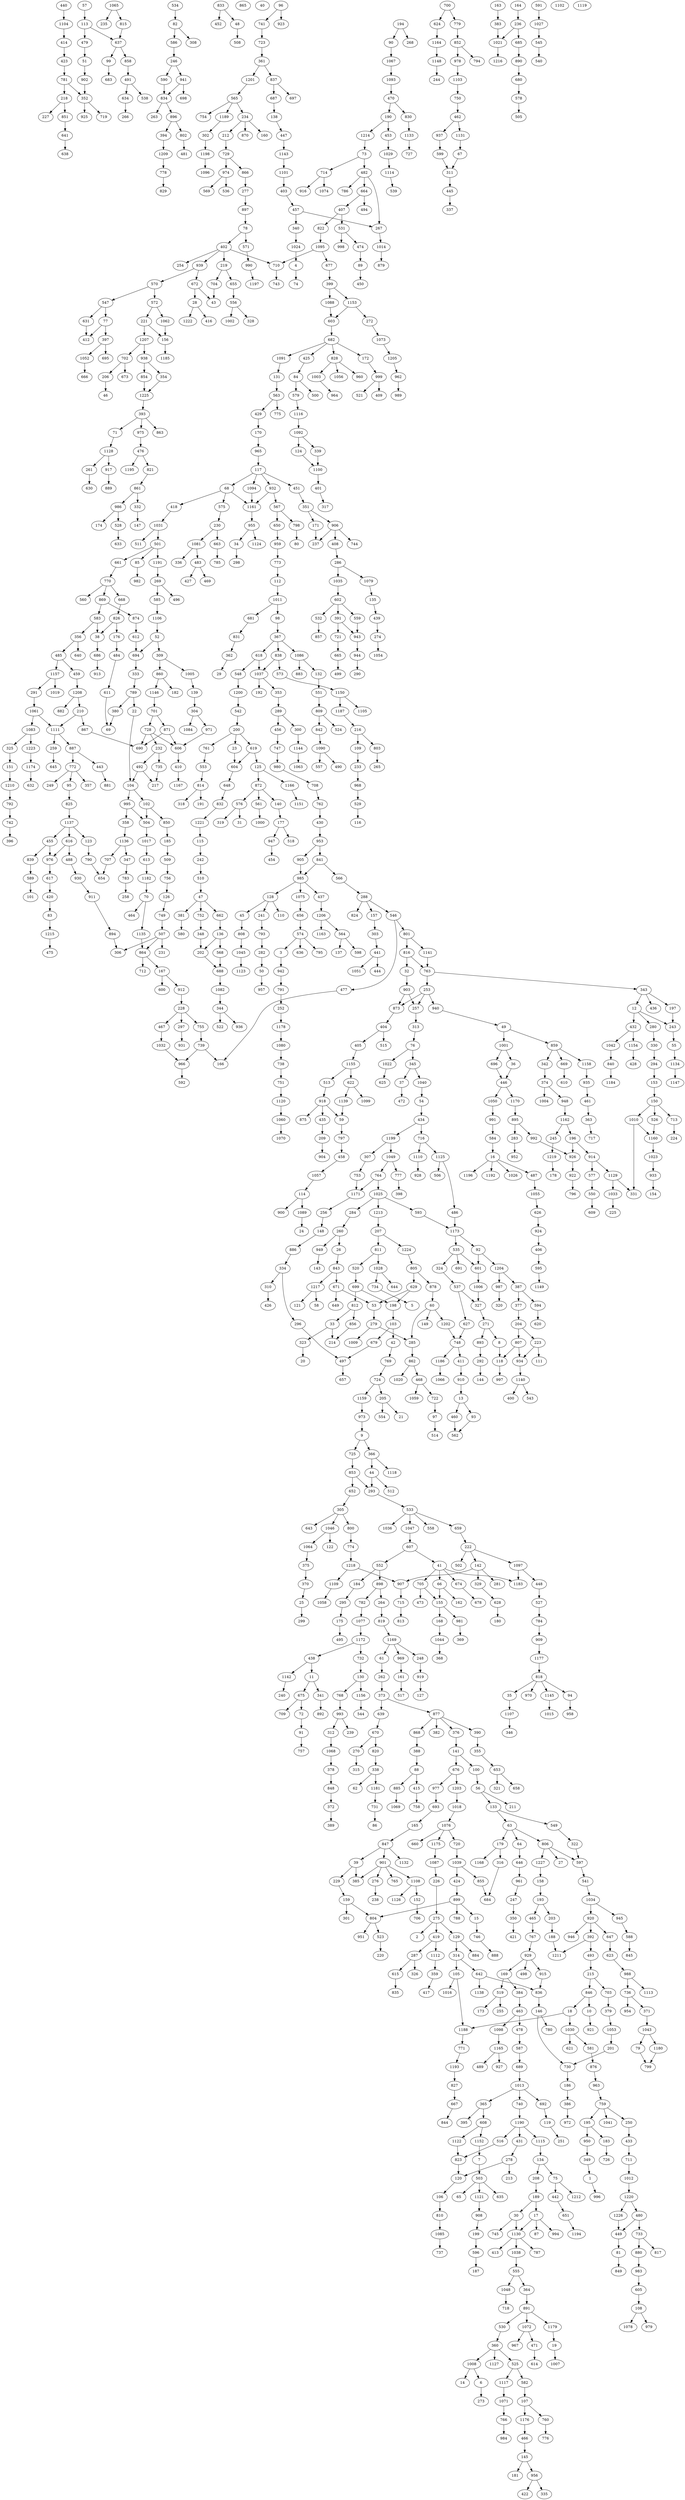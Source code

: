 digraph {
440 -> {1104}
534 -> {82}
833 -> {452,48}
865 -> {}
40 -> {}
48 -> {508}
57 -> {113}
96 -> {741,923}
700 -> {624,779}
1104 -> {414}
163 -> {383}
164 -> {236}
194 -> {90,268}
452 -> {}
591 -> {1027}
1065 -> {235,815}
1102 -> {}
1119 -> {}
82 -> {586,308}
113 -> {479,637}
236 -> {685,1021}
383 -> {1021}
414 -> {423}
508 -> {}
741 -> {723}
923 -> {}
423 -> {781}
624 -> {1164}
685 -> {890}
723 -> {361}
779 -> {852}
815 -> {637}
1021 -> {1216}
1027 -> {545}
90 -> {1067}
235 -> {}
268 -> {}
308 -> {}
479 -> {51}
586 -> {246}
1164 -> {1148}
637 -> {99,858}
781 -> {218,352}
890 -> {680}
1067 -> {1093}
1148 -> {244}
218 -> {851,227}
244 -> {}
246 -> {941,590}
361 -> {1201,837}
545 -> {540}
680 -> {578}
858 -> {491}
1093 -> {470}
1216 -> {}
51 -> {902}
99 -> {683}
837 -> {697,687}
851 -> {641}
852 -> {978,794}
941 -> {834,698}
1201 -> {565}
491 -> {634,538}
565 -> {1189,234,754}
578 -> {505}
590 -> {834}
697 -> {}
698 -> {}
227 -> {}
470 -> {190,830}
538 -> {}
687 -> {138}
754 -> {}
794 -> {}
834 -> {263,896}
902 -> {352}
978 -> {1103}
138 -> {447}
234 -> {212,870,160}
505 -> {}
540 -> {}
683 -> {}
190 -> {1214,453}
352 -> {719,925}
634 -> {266}
830 -> {1133}
896 -> {394,802}
263 -> {}
266 -> {}
394 -> {1209}
641 -> {638}
802 -> {481}
1133 -> {727}
160 -> {}
212 -> {729}
447 -> {1143}
453 -> {1029}
719 -> {}
727 -> {}
870 -> {}
1103 -> {750}
1189 -> {302}
1214 -> {73}
302 -> {1198}
925 -> {}
1209 -> {778}
481 -> {}
638 -> {}
729 -> {974,866}
750 -> {462}
1029 -> {1114}
1143 -> {1101}
1198 -> {1096}
1096 -> {}
1101 -> {403}
1114 -> {539}
73 -> {714,482}
462 -> {937,1131}
539 -> {}
778 -> {829}
866 -> {277}
974 -> {536,569}
714 -> {1074,916}
829 -> {}
277 -> {897}
403 -> {457}
569 -> {}
937 -> {599}
1131 -> {67}
457 -> {267,340}
482 -> {267,664,786}
536 -> {}
599 -> {311}
1074 -> {}
67 -> {311}
664 -> {494,407}
786 -> {}
916 -> {}
897 -> {78}
267 -> {1014}
340 -> {1024}
311 -> {445}
407 -> {531,822}
494 -> {}
1014 -> {879}
78 -> {402,571}
445 -> {337}
879 -> {}
531 -> {474,998}
571 -> {990}
1024 -> {4}
4 -> {74}
337 -> {}
474 -> {89}
822 -> {1095}
402 -> {939,710,219,254}
990 -> {1197}
219 -> {704,655}
939 -> {570,672}
998 -> {}
74 -> {}
89 -> {450}
1095 -> {710,677}
1197 -> {}
254 -> {}
450 -> {}
570 -> {572,547}
655 -> {556}
710 -> {743}
672 -> {43,28}
677 -> {399}
704 -> {43}
743 -> {}
43 -> {}
547 -> {631,77}
556 -> {1002,328}
572 -> {221,1062}
28 -> {1222,416}
328 -> {}
399 -> {1153,1088}
631 -> {412}
77 -> {412,397}
221 -> {1207,156}
1088 -> {603}
1222 -> {}
397 -> {695,1052}
412 -> {}
1002 -> {}
1062 -> {156}
1153 -> {603,272}
1207 -> {702,938}
272 -> {1073}
416 -> {}
695 -> {}
702 -> {206,673}
1073 -> {1205}
156 -> {1185}
603 -> {682}
938 -> {854,354}
1052 -> {666}
666 -> {}
673 -> {}
1205 -> {962}
206 -> {46}
1185 -> {}
354 -> {1225}
682 -> {425,828,172,1091}
854 -> {1225}
962 -> {989}
425 -> {84}
989 -> {}
1225 -> {393}
46 -> {}
84 -> {500,579}
1091 -> {131}
172 -> {999}
393 -> {863,71,975}
579 -> {1116}
828 -> {960,1003,1056}
863 -> {}
1116 -> {1092}
71 -> {1128}
131 -> {563}
500 -> {}
960 -> {}
1056 -> {}
975 -> {476}
999 -> {521,409}
1003 -> {964}
1092 -> {124,339}
409 -> {}
124 -> {1100}
339 -> {1100}
476 -> {1195,821}
521 -> {}
964 -> {}
563 -> {775,429}
821 -> {861}
1100 -> {401}
1195 -> {}
775 -> {}
1128 -> {261,917}
917 -> {889}
261 -> {630}
401 -> {317}
429 -> {170}
861 -> {986,332}
889 -> {}
170 -> {965}
332 -> {147}
147 -> {}
317 -> {}
630 -> {}
986 -> {174,528}
174 -> {}
528 -> {633}
965 -> {117}
117 -> {932,1094,451,68}
451 -> {351}
932 -> {1161,567}
68 -> {418,1161,575}
351 -> {171,906}
575 -> {230}
1094 -> {1161}
230 -> {663,1081}
418 -> {1031}
567 -> {650,798}
633 -> {}
906 -> {237,408,744}
171 -> {237}
1031 -> {501,511}
1081 -> {336,483}
1161 -> {955}
336 -> {}
663 -> {785}
798 -> {80}
955 -> {34,1124}
237 -> {}
408 -> {286}
650 -> {959}
744 -> {}
1124 -> {}
34 -> {298}
80 -> {}
286 -> {1035,1079}
483 -> {469,427}
501 -> {661,85,1191}
511 -> {}
785 -> {}
85 -> {982}
427 -> {}
469 -> {}
959 -> {773}
1079 -> {135}
298 -> {}
982 -> {}
661 -> {770}
773 -> {112}
1035 -> {602}
1191 -> {269}
112 -> {1011}
135 -> {439}
1011 -> {681,98}
269 -> {496,585}
602 -> {532,559,391}
681 -> {831}
770 -> {668,560,869}
391 -> {721,943}
439 -> {274}
532 -> {857}
585 -> {1106}
98 -> {367}
274 -> {1054}
496 -> {}
559 -> {943}
560 -> {}
668 -> {826}
721 -> {665}
831 -> {362}
857 -> {}
869 -> {583,874}
1106 -> {52}
826 -> {38,176}
1054 -> {}
362 -> {29}
52 -> {309,694}
583 -> {356,38}
665 -> {499}
874 -> {612}
943 -> {944}
176 -> {484}
499 -> {}
612 -> {694}
29 -> {}
38 -> {686}
367 -> {618,838,1086}
309 -> {860,1005}
356 -> {640,485}
618 -> {548,1037}
944 -> {290}
1086 -> {132,883}
548 -> {1200}
640 -> {}
686 -> {913}
694 -> {333}
838 -> {1037,573}
860 -> {182,1146}
883 -> {}
132 -> {551}
290 -> {}
485 -> {1157,459}
333 -> {789}
484 -> {611}
551 -> {809}
573 -> {1150}
913 -> {}
1005 -> {139}
1037 -> {192,353}
1146 -> {701}
182 -> {}
459 -> {1208}
611 -> {69}
789 -> {380,22}
22 -> {104}
192 -> {}
701 -> {871,728}
1157 -> {1019,291}
1200 -> {542}
139 -> {304}
291 -> {1061}
353 -> {289}
809 -> {842,524}
1150 -> {1187,1105}
380 -> {69}
871 -> {606,690}
1208 -> {210,882}
69 -> {}
524 -> {}
542 -> {200}
728 -> {606,690,232}
842 -> {1090}
882 -> {}
1019 -> {}
1061 -> {1111,1083}
1105 -> {}
1187 -> {216}
210 -> {1111,867}
216 -> {803,109}
304 -> {971,1084}
109 -> {233}
232 -> {492,735}
289 -> {456,300}
803 -> {265}
1083 -> {325,1223}
1090 -> {490,557}
1111 -> {259,887}
200 -> {761,23,619}
325 -> {151}
735 -> {217}
867 -> {690}
971 -> {606}
1223 -> {1174}
233 -> {968}
265 -> {}
456 -> {747}
490 -> {}
492 -> {217,104}
606 -> {410}
1084 -> {}
217 -> {}
259 -> {645}
300 -> {1144}
410 -> {1167}
557 -> {}
747 -> {980}
887 -> {443,772}
968 -> {529}
1174 -> {632}
23 -> {604}
151 -> {1210}
632 -> {}
690 -> {}
980 -> {708}
104 -> {102,995}
708 -> {762}
761 -> {553}
772 -> {249,95,357}
1167 -> {}
95 -> {825}
249 -> {}
443 -> {881}
529 -> {116}
619 -> {604,125}
995 -> {358,504}
1144 -> {1063}
1210 -> {792}
357 -> {}
358 -> {1136}
553 -> {814}
604 -> {648}
792 -> {742}
102 -> {850,504}
116 -> {}
125 -> {1166,872}
645 -> {}
648 -> {832}
742 -> {396}
1063 -> {}
504 -> {1017}
825 -> {1137}
850 -> {185}
881 -> {}
762 -> {430}
814 -> {191,318}
832 -> {1221}
1136 -> {347,707}
1137 -> {616,455,123}
1166 -> {1151}
123 -> {790}
396 -> {}
430 -> {953}
185 -> {509}
191 -> {}
347 -> {783}
455 -> {839,976}
616 -> {488,976}
872 -> {576,561,140}
1017 -> {613}
1221 -> {115}
318 -> {}
488 -> {930}
613 -> {1182}
707 -> {654}
783 -> {258}
976 -> {617}
115 -> {242}
258 -> {}
576 -> {31,319}
617 -> {420}
790 -> {654}
839 -> {589}
953 -> {905,841}
31 -> {}
140 -> {177}
509 -> {756}
561 -> {1000}
589 -> {101}
654 -> {}
101 -> {}
177 -> {518,947}
242 -> {510}
756 -> {126}
841 -> {985,566}
905 -> {985}
126 -> {749}
319 -> {}
420 -> {83}
510 -> {47}
1182 -> {70}
47 -> {752,381,662}
518 -> {}
985 -> {128,1075,437}
1151 -> {}
70 -> {1135,464}
752 -> {348}
930 -> {911}
947 -> {454}
1000 -> {}
1075 -> {656}
83 -> {1215}
348 -> {202}
381 -> {580}
437 -> {1206}
454 -> {}
662 -> {136}
749 -> {507}
1135 -> {864}
128 -> {110,241,45}
464 -> {}
566 -> {288}
656 -> {574}
911 -> {894}
110 -> {}
136 -> {568,202}
241 -> {793}
1206 -> {564,1163}
1215 -> {475}
288 -> {157,824,546}
475 -> {}
564 -> {598,137}
580 -> {}
894 -> {306}
1163 -> {}
45 -> {808}
157 -> {303}
507 -> {231,306,864}
574 -> {795,636,3}
598 -> {}
137 -> {}
202 -> {688}
568 -> {688}
3 -> {942}
231 -> {}
303 -> {441}
546 -> {801,477}
688 -> {1082}
793 -> {282}
824 -> {}
282 -> {50}
306 -> {}
636 -> {}
795 -> {}
864 -> {712,167}
1082 -> {344}
441 -> {1051,444}
712 -> {}
801 -> {816,1141}
808 -> {1045}
50 -> {957}
167 -> {600,912}
444 -> {}
942 -> {791}
1051 -> {}
816 -> {763,32}
912 -> {228}
1141 -> {763}
791 -> {252}
1045 -> {1123}
32 -> {903}
252 -> {1178}
600 -> {}
763 -> {253,343}
228 -> {297,467,755}
903 -> {873,257}
1123 -> {}
343 -> {12,197,436}
477 -> {166}
957 -> {}
1178 -> {1080}
12 -> {432,243,280}
197 -> {243}
253 -> {873,257,940}
297 -> {931}
467 -> {1032}
755 -> {739}
873 -> {404}
257 -> {313}
436 -> {}
739 -> {166,966}
243 -> {55}
280 -> {330}
344 -> {522,936}
931 -> {}
940 -> {49}
1080 -> {738}
55 -> {1134}
313 -> {76}
404 -> {405,515}
738 -> {751}
1032 -> {966}
166 -> {}
432 -> {1154,1042}
751 -> {1120}
1134 -> {1147}
49 -> {859,1001}
76 -> {1022,345}
522 -> {}
1042 -> {840}
345 -> {37,1040}
405 -> {1155}
515 -> {}
859 -> {342,669,1158}
936 -> {}
966 -> {592}
1001 -> {36,696}
37 -> {472}
342 -> {374}
840 -> {1184}
1022 -> {625}
1120 -> {1060}
1147 -> {}
1154 -> {428}
36 -> {446}
374 -> {1004,948}
472 -> {}
592 -> {}
696 -> {446}
1040 -> {54}
1184 -> {}
330 -> {294}
625 -> {}
669 -> {610}
1004 -> {}
1155 -> {622,513}
1158 -> {935}
54 -> {434}
428 -> {}
513 -> {918}
622 -> {1139,1099}
446 -> {1170,1050}
610 -> {}
294 -> {153}
935 -> {461}
948 -> {1162}
1050 -> {991}
1139 -> {59}
153 -> {150}
918 -> {59,875,435}
991 -> {584}
1060 -> {1070}
1099 -> {}
1170 -> {895}
59 -> {797}
461 -> {363}
875 -> {}
895 -> {992,283}
1070 -> {}
150 -> {526,1010,713}
434 -> {1199,716}
435 -> {209}
1162 -> {245,196}
209 -> {904}
363 -> {717}
584 -> {16}
713 -> {224}
797 -> {458}
992 -> {926}
1010 -> {331,1160}
1199 -> {307,1049}
196 -> {914,926}
245 -> {1219}
283 -> {952}
458 -> {1057}
526 -> {1160}
224 -> {}
307 -> {753}
716 -> {1110,1125}
952 -> {}
1049 -> {777,764}
1160 -> {1023}
16 -> {1026,487,1196,1192}
717 -> {}
777 -> {398}
914 -> {1129,577}
1057 -> {114}
1219 -> {178}
114 -> {1089,900}
926 -> {922}
1023 -> {933}
1110 -> {928}
1125 -> {486,506}
1129 -> {1033,331}
753 -> {1171}
764 -> {1025,1171}
904 -> {}
922 -> {796}
1033 -> {225}
178 -> {}
225 -> {}
331 -> {}
398 -> {}
486 -> {1173}
487 -> {1055}
577 -> {550}
1025 -> {284,593,1213}
1026 -> {}
1171 -> {256}
1192 -> {}
1196 -> {}
284 -> {260}
796 -> {}
900 -> {}
933 -> {154}
1055 -> {626}
154 -> {}
256 -> {148}
506 -> {}
550 -> {609}
593 -> {1173}
626 -> {924}
928 -> {}
1089 -> {24}
148 -> {886}
609 -> {}
1213 -> {207}
207 -> {1224,811}
260 -> {949,26}
924 -> {406}
1173 -> {92,535}
24 -> {}
92 -> {1204,601}
811 -> {520,1028}
520 -> {699}
1028 -> {644,734}
26 -> {843}
535 -> {691,324,601}
644 -> {}
734 -> {5}
949 -> {143}
1224 -> {805}
601 -> {1006}
843 -> {1217,671}
1204 -> {387,987}
5 -> {}
406 -> {595}
699 -> {812,198}
805 -> {629,878}
886 -> {334}
987 -> {320}
320 -> {}
324 -> {537}
387 -> {377,594}
595 -> {1149}
629 -> {53,198}
691 -> {}
1006 -> {327}
198 -> {103}
334 -> {296,310}
537 -> {327,627}
594 -> {620}
671 -> {53,649}
812 -> {33,856}
878 -> {60}
1217 -> {121,58}
53 -> {279}
103 -> {679,42}
143 -> {}
327 -> {271}
377 -> {204}
620 -> {}
856 -> {214}
1149 -> {}
58 -> {}
121 -> {}
296 -> {497}
310 -> {426}
627 -> {748}
679 -> {497}
33 -> {214,323}
271 -> {893,8}
649 -> {}
42 -> {769}
60 -> {149,285,1202}
204 -> {223,807}
279 -> {1009,285}
426 -> {}
497 -> {657}
893 -> {292}
1202 -> {748}
8 -> {118}
214 -> {}
292 -> {144}
323 -> {20}
657 -> {}
748 -> {411,1186}
769 -> {724}
1009 -> {}
144 -> {}
149 -> {}
223 -> {111,934}
285 -> {862}
724 -> {205,1159}
807 -> {118,934}
1186 -> {1066}
111 -> {}
118 -> {997}
205 -> {554,21}
411 -> {910}
21 -> {}
910 -> {13}
997 -> {}
1066 -> {}
1159 -> {973}
20 -> {}
554 -> {}
862 -> {468,1020}
934 -> {1140}
973 -> {9}
9 -> {725,366}
13 -> {460,93}
468 -> {1059,722}
1020 -> {}
1140 -> {400,543}
93 -> {562}
366 -> {44,1118}
400 -> {}
460 -> {562}
543 -> {}
722 -> {97}
725 -> {853}
1059 -> {}
853 -> {293,652}
44 -> {512,293}
652 -> {305}
1118 -> {}
97 -> {514}
512 -> {}
562 -> {}
305 -> {1046,643,800}
293 -> {533}
514 -> {}
643 -> {}
1046 -> {1064,122}
122 -> {}
533 -> {558,659,1036,1047}
800 -> {774}
558 -> {}
659 -> {222}
774 -> {1218}
1036 -> {}
1047 -> {607}
1064 -> {375}
222 -> {142,1097,502}
607 -> {41,552}
142 -> {281,329,907}
1097 -> {1183,448}
1218 -> {1109,907}
41 -> {674,1183,705,66}
281 -> {}
329 -> {628}
552 -> {184,898}
907 -> {715}
66 -> {155,162}
375 -> {370}
502 -> {}
628 -> {180}
715 -> {813}
180 -> {}
184 -> {295}
448 -> {527}
705 -> {155,473}
813 -> {}
1109 -> {1058}
155 -> {981,168}
370 -> {25}
674 -> {678}
898 -> {782,264}
1183 -> {}
25 -> {299}
162 -> {}
168 -> {1044}
295 -> {175}
473 -> {}
527 -> {784}
678 -> {}
1058 -> {}
264 -> {819}
782 -> {1077}
784 -> {909}
981 -> {369}
299 -> {}
1044 -> {368}
175 -> {495}
368 -> {}
369 -> {}
819 -> {1169}
909 -> {1177}
1077 -> {1172}
495 -> {}
1169 -> {61,969,248}
1177 -> {818}
61 -> {262}
248 -> {919}
818 -> {35,970,1145,94}
969 -> {161}
1172 -> {438,732}
35 -> {1107}
94 -> {958}
438 -> {11,1142}
732 -> {130}
919 -> {127}
161 -> {517}
262 -> {373}
958 -> {}
373 -> {877,639}
970 -> {}
1145 -> {1015}
11 -> {675,341}
127 -> {}
130 -> {768,1156}
517 -> {}
639 -> {670}
1107 -> {346}
1142 -> {240}
341 -> {892}
670 -> {820,270}
1015 -> {}
346 -> {}
768 -> {993}
820 -> {338}
877 -> {390,868,382,376}
240 -> {}
270 -> {315}
390 -> {355}
675 -> {72,709}
892 -> {}
1156 -> {544}
72 -> {91}
338 -> {1181,62}
376 -> {141}
382 -> {}
355 -> {653}
544 -> {}
709 -> {}
868 -> {388}
993 -> {239,312}
91 -> {757}
239 -> {}
312 -> {1068}
315 -> {}
653 -> {321,658}
1181 -> {731}
62 -> {}
658 -> {}
1068 -> {378}
321 -> {}
388 -> {88}
731 -> {86}
88 -> {885,415}
757 -> {}
141 -> {100,676}
378 -> {848}
885 -> {1069}
86 -> {}
100 -> {56}
415 -> {758}
676 -> {1203,977}
1069 -> {}
56 -> {133,211}
848 -> {372}
1203 -> {1018}
758 -> {}
977 -> {693}
133 -> {63,549}
211 -> {}
372 -> {389}
693 -> {165}
1018 -> {1076}
165 -> {847}
549 -> {322}
63 -> {806,64,179}
322 -> {597}
389 -> {}
179 -> {1168,316}
806 -> {27,597,1227}
847 -> {901,1132,39}
1076 -> {660,1175,720}
720 -> {1039}
901 -> {765,1108,276,385}
1168 -> {}
1175 -> {1087}
1227 -> {158}
27 -> {}
64 -> {646}
316 -> {684}
597 -> {541}
660 -> {}
765 -> {}
1039 -> {855,424}
1108 -> {1126,152}
1132 -> {}
39 -> {229,385}
158 -> {193}
541 -> {1034}
276 -> {238}
855 -> {684}
1034 -> {920,945}
152 -> {706}
424 -> {899}
646 -> {961}
684 -> {}
1087 -> {226}
1126 -> {}
193 -> {465,203}
226 -> {275}
229 -> {159}
238 -> {}
385 -> {}
706 -> {}
899 -> {15,788,804}
961 -> {247}
15 -> {746}
465 -> {767}
920 -> {392,946,647}
945 -> {588}
247 -> {350}
275 -> {129,2,419}
588 -> {845}
647 -> {623}
746 -> {888}
788 -> {}
129 -> {884,314}
159 -> {804,301}
203 -> {188}
392 -> {1211,493}
946 -> {}
2 -> {}
188 -> {1211}
767 -> {929}
804 -> {523,951}
888 -> {}
301 -> {}
314 -> {642,105}
350 -> {421}
419 -> {1112,287}
493 -> {215}
523 -> {220}
623 -> {988}
845 -> {}
884 -> {}
929 -> {169,498,915}
169 -> {519,384}
215 -> {846,703}
220 -> {}
421 -> {}
498 -> {}
951 -> {}
105 -> {1188,1016}
915 -> {836}
1211 -> {}
287 -> {326,615}
384 -> {463}
519 -> {255,173}
642 -> {836,1138}
846 -> {10,18}
1112 -> {359}
255 -> {}
359 -> {417}
703 -> {379}
988 -> {736,1113}
173 -> {}
615 -> {835}
1016 -> {}
10 -> {921}
18 -> {1188,1030}
326 -> {}
417 -> {}
463 -> {1098,478}
736 -> {371,954}
1138 -> {}
379 -> {1053}
836 -> {146}
954 -> {}
1113 -> {}
835 -> {}
1030 -> {621,581}
1053 -> {201}
146 -> {730,780}
371 -> {1043}
478 -> {587}
1098 -> {1165}
1188 -> {771}
581 -> {876}
621 -> {}
201 -> {730}
921 -> {}
587 -> {689}
771 -> {1193}
780 -> {}
876 -> {963}
1165 -> {489,927}
730 -> {186}
1043 -> {1180,79}
1193 -> {827}
186 -> {386}
489 -> {}
689 -> {1013}
927 -> {}
963 -> {759}
79 -> {799}
827 -> {667}
1180 -> {799}
386 -> {972}
759 -> {195,1041,250}
799 -> {}
1013 -> {365,740,692}
692 -> {119}
119 -> {251}
667 -> {844}
972 -> {}
195 -> {950,183}
250 -> {433}
365 -> {608,395}
740 -> {1190}
844 -> {}
1041 -> {}
183 -> {726}
395 -> {}
608 -> {1122,1152}
950 -> {349}
1152 -> {7}
251 -> {}
1122 -> {823}
1190 -> {1115,516,431}
7 -> {503}
431 -> {278}
433 -> {711}
726 -> {}
1115 -> {134}
349 -> {1}
503 -> {65,1121,635}
516 -> {823}
711 -> {1012}
1012 -> {1220}
134 -> {208,75}
278 -> {120,213}
1 -> {996}
65 -> {}
635 -> {}
823 -> {120}
1121 -> {908}
1220 -> {480,1226}
120 -> {106}
208 -> {189}
75 -> {1212,442}
213 -> {}
908 -> {199}
189 -> {17,30}
442 -> {651}
996 -> {}
106 -> {810}
199 -> {596}
651 -> {1194}
1212 -> {}
17 -> {994,87,1130}
30 -> {745,1130}
810 -> {1085}
480 -> {449,733}
596 -> {187}
1194 -> {}
1226 -> {449}
87 -> {}
449 -> {81}
733 -> {817,880}
745 -> {}
994 -> {}
1085 -> {737}
81 -> {849}
880 -> {983}
1130 -> {787,413,1038}
187 -> {}
817 -> {}
849 -> {}
737 -> {}
787 -> {}
1038 -> {555}
413 -> {}
983 -> {605}
555 -> {364,1048}
605 -> {108}
1048 -> {718}
364 -> {891}
108 -> {1078,979}
718 -> {}
891 -> {1072,1179,530}
530 -> {360}
979 -> {}
1078 -> {}
1179 -> {19}
360 -> {1127,525,1008}
1072 -> {967,471}
19 -> {1007}
471 -> {614}
967 -> {}
525 -> {1117,582}
1007 -> {}
1008 -> {14,6}
1127 -> {}
1117 -> {1071}
6 -> {273}
582 -> {107}
614 -> {}
14 -> {}
107 -> {1176,760}
273 -> {}
1071 -> {766}
760 -> {776}
1176 -> {466}
466 -> {145}
766 -> {984}
776 -> {}
984 -> {}
145 -> {181,956}
956 -> {422,335}
181 -> {}
422 -> {}
335 -> {}
}

